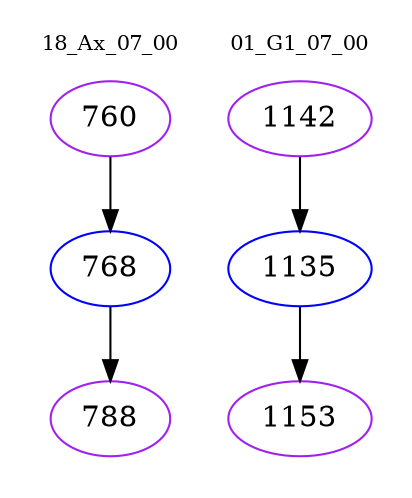 digraph{
subgraph cluster_0 {
color = white
label = "18_Ax_07_00";
fontsize=10;
T0_760 [label="760", color="purple"]
T0_760 -> T0_768 [color="black"]
T0_768 [label="768", color="blue"]
T0_768 -> T0_788 [color="black"]
T0_788 [label="788", color="purple"]
}
subgraph cluster_1 {
color = white
label = "01_G1_07_00";
fontsize=10;
T1_1142 [label="1142", color="purple"]
T1_1142 -> T1_1135 [color="black"]
T1_1135 [label="1135", color="blue"]
T1_1135 -> T1_1153 [color="black"]
T1_1153 [label="1153", color="purple"]
}
}
